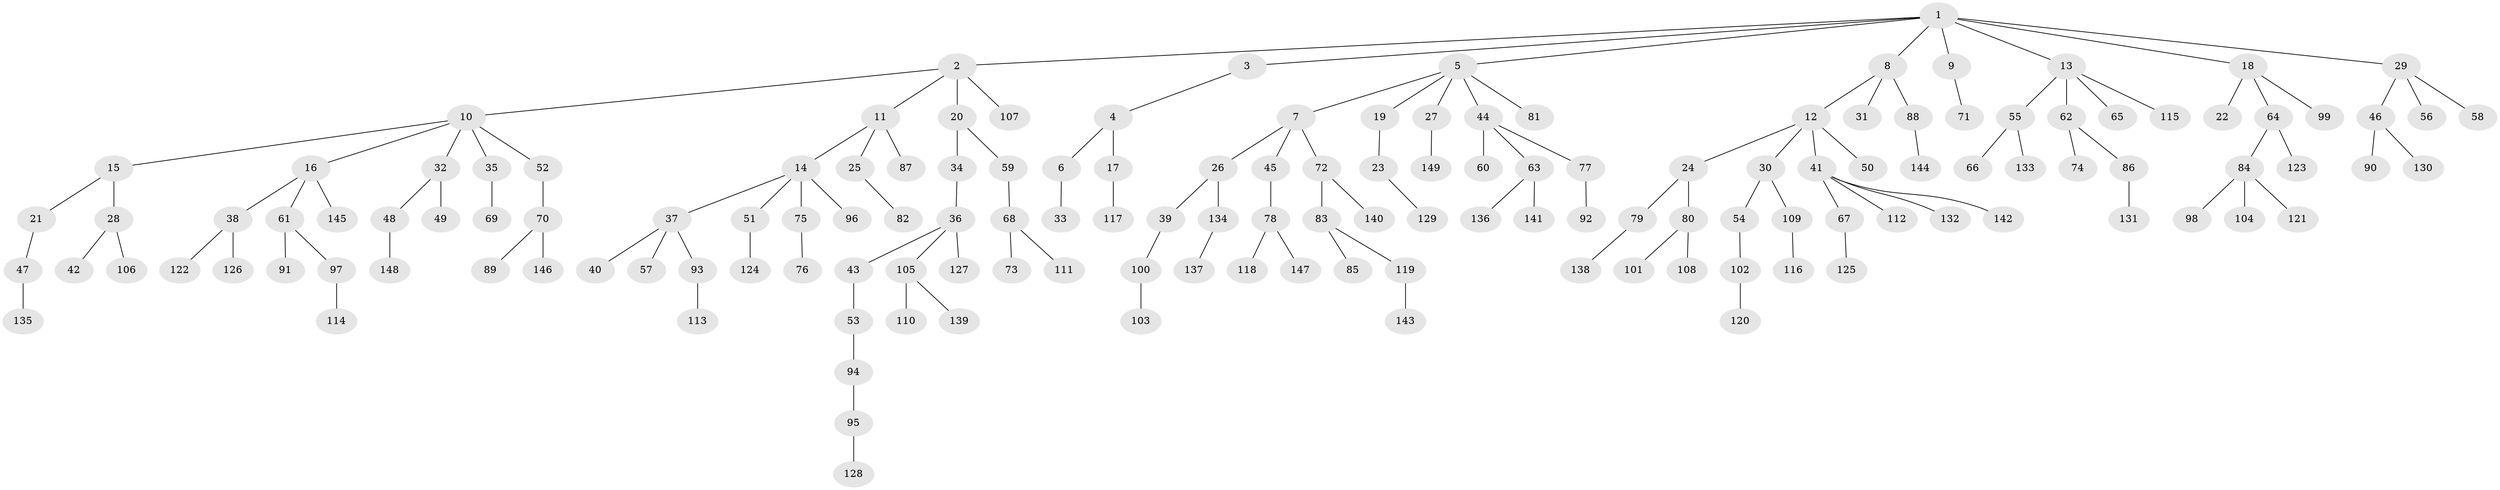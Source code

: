 // Generated by graph-tools (version 1.1) at 2025/15/03/09/25 04:15:34]
// undirected, 149 vertices, 148 edges
graph export_dot {
graph [start="1"]
  node [color=gray90,style=filled];
  1;
  2;
  3;
  4;
  5;
  6;
  7;
  8;
  9;
  10;
  11;
  12;
  13;
  14;
  15;
  16;
  17;
  18;
  19;
  20;
  21;
  22;
  23;
  24;
  25;
  26;
  27;
  28;
  29;
  30;
  31;
  32;
  33;
  34;
  35;
  36;
  37;
  38;
  39;
  40;
  41;
  42;
  43;
  44;
  45;
  46;
  47;
  48;
  49;
  50;
  51;
  52;
  53;
  54;
  55;
  56;
  57;
  58;
  59;
  60;
  61;
  62;
  63;
  64;
  65;
  66;
  67;
  68;
  69;
  70;
  71;
  72;
  73;
  74;
  75;
  76;
  77;
  78;
  79;
  80;
  81;
  82;
  83;
  84;
  85;
  86;
  87;
  88;
  89;
  90;
  91;
  92;
  93;
  94;
  95;
  96;
  97;
  98;
  99;
  100;
  101;
  102;
  103;
  104;
  105;
  106;
  107;
  108;
  109;
  110;
  111;
  112;
  113;
  114;
  115;
  116;
  117;
  118;
  119;
  120;
  121;
  122;
  123;
  124;
  125;
  126;
  127;
  128;
  129;
  130;
  131;
  132;
  133;
  134;
  135;
  136;
  137;
  138;
  139;
  140;
  141;
  142;
  143;
  144;
  145;
  146;
  147;
  148;
  149;
  1 -- 2;
  1 -- 3;
  1 -- 5;
  1 -- 8;
  1 -- 9;
  1 -- 13;
  1 -- 18;
  1 -- 29;
  2 -- 10;
  2 -- 11;
  2 -- 20;
  2 -- 107;
  3 -- 4;
  4 -- 6;
  4 -- 17;
  5 -- 7;
  5 -- 19;
  5 -- 27;
  5 -- 44;
  5 -- 81;
  6 -- 33;
  7 -- 26;
  7 -- 45;
  7 -- 72;
  8 -- 12;
  8 -- 31;
  8 -- 88;
  9 -- 71;
  10 -- 15;
  10 -- 16;
  10 -- 32;
  10 -- 35;
  10 -- 52;
  11 -- 14;
  11 -- 25;
  11 -- 87;
  12 -- 24;
  12 -- 30;
  12 -- 41;
  12 -- 50;
  13 -- 55;
  13 -- 62;
  13 -- 65;
  13 -- 115;
  14 -- 37;
  14 -- 51;
  14 -- 75;
  14 -- 96;
  15 -- 21;
  15 -- 28;
  16 -- 38;
  16 -- 61;
  16 -- 145;
  17 -- 117;
  18 -- 22;
  18 -- 64;
  18 -- 99;
  19 -- 23;
  20 -- 34;
  20 -- 59;
  21 -- 47;
  23 -- 129;
  24 -- 79;
  24 -- 80;
  25 -- 82;
  26 -- 39;
  26 -- 134;
  27 -- 149;
  28 -- 42;
  28 -- 106;
  29 -- 46;
  29 -- 56;
  29 -- 58;
  30 -- 54;
  30 -- 109;
  32 -- 48;
  32 -- 49;
  34 -- 36;
  35 -- 69;
  36 -- 43;
  36 -- 105;
  36 -- 127;
  37 -- 40;
  37 -- 57;
  37 -- 93;
  38 -- 122;
  38 -- 126;
  39 -- 100;
  41 -- 67;
  41 -- 112;
  41 -- 132;
  41 -- 142;
  43 -- 53;
  44 -- 60;
  44 -- 63;
  44 -- 77;
  45 -- 78;
  46 -- 90;
  46 -- 130;
  47 -- 135;
  48 -- 148;
  51 -- 124;
  52 -- 70;
  53 -- 94;
  54 -- 102;
  55 -- 66;
  55 -- 133;
  59 -- 68;
  61 -- 91;
  61 -- 97;
  62 -- 74;
  62 -- 86;
  63 -- 136;
  63 -- 141;
  64 -- 84;
  64 -- 123;
  67 -- 125;
  68 -- 73;
  68 -- 111;
  70 -- 89;
  70 -- 146;
  72 -- 83;
  72 -- 140;
  75 -- 76;
  77 -- 92;
  78 -- 118;
  78 -- 147;
  79 -- 138;
  80 -- 101;
  80 -- 108;
  83 -- 85;
  83 -- 119;
  84 -- 98;
  84 -- 104;
  84 -- 121;
  86 -- 131;
  88 -- 144;
  93 -- 113;
  94 -- 95;
  95 -- 128;
  97 -- 114;
  100 -- 103;
  102 -- 120;
  105 -- 110;
  105 -- 139;
  109 -- 116;
  119 -- 143;
  134 -- 137;
}
